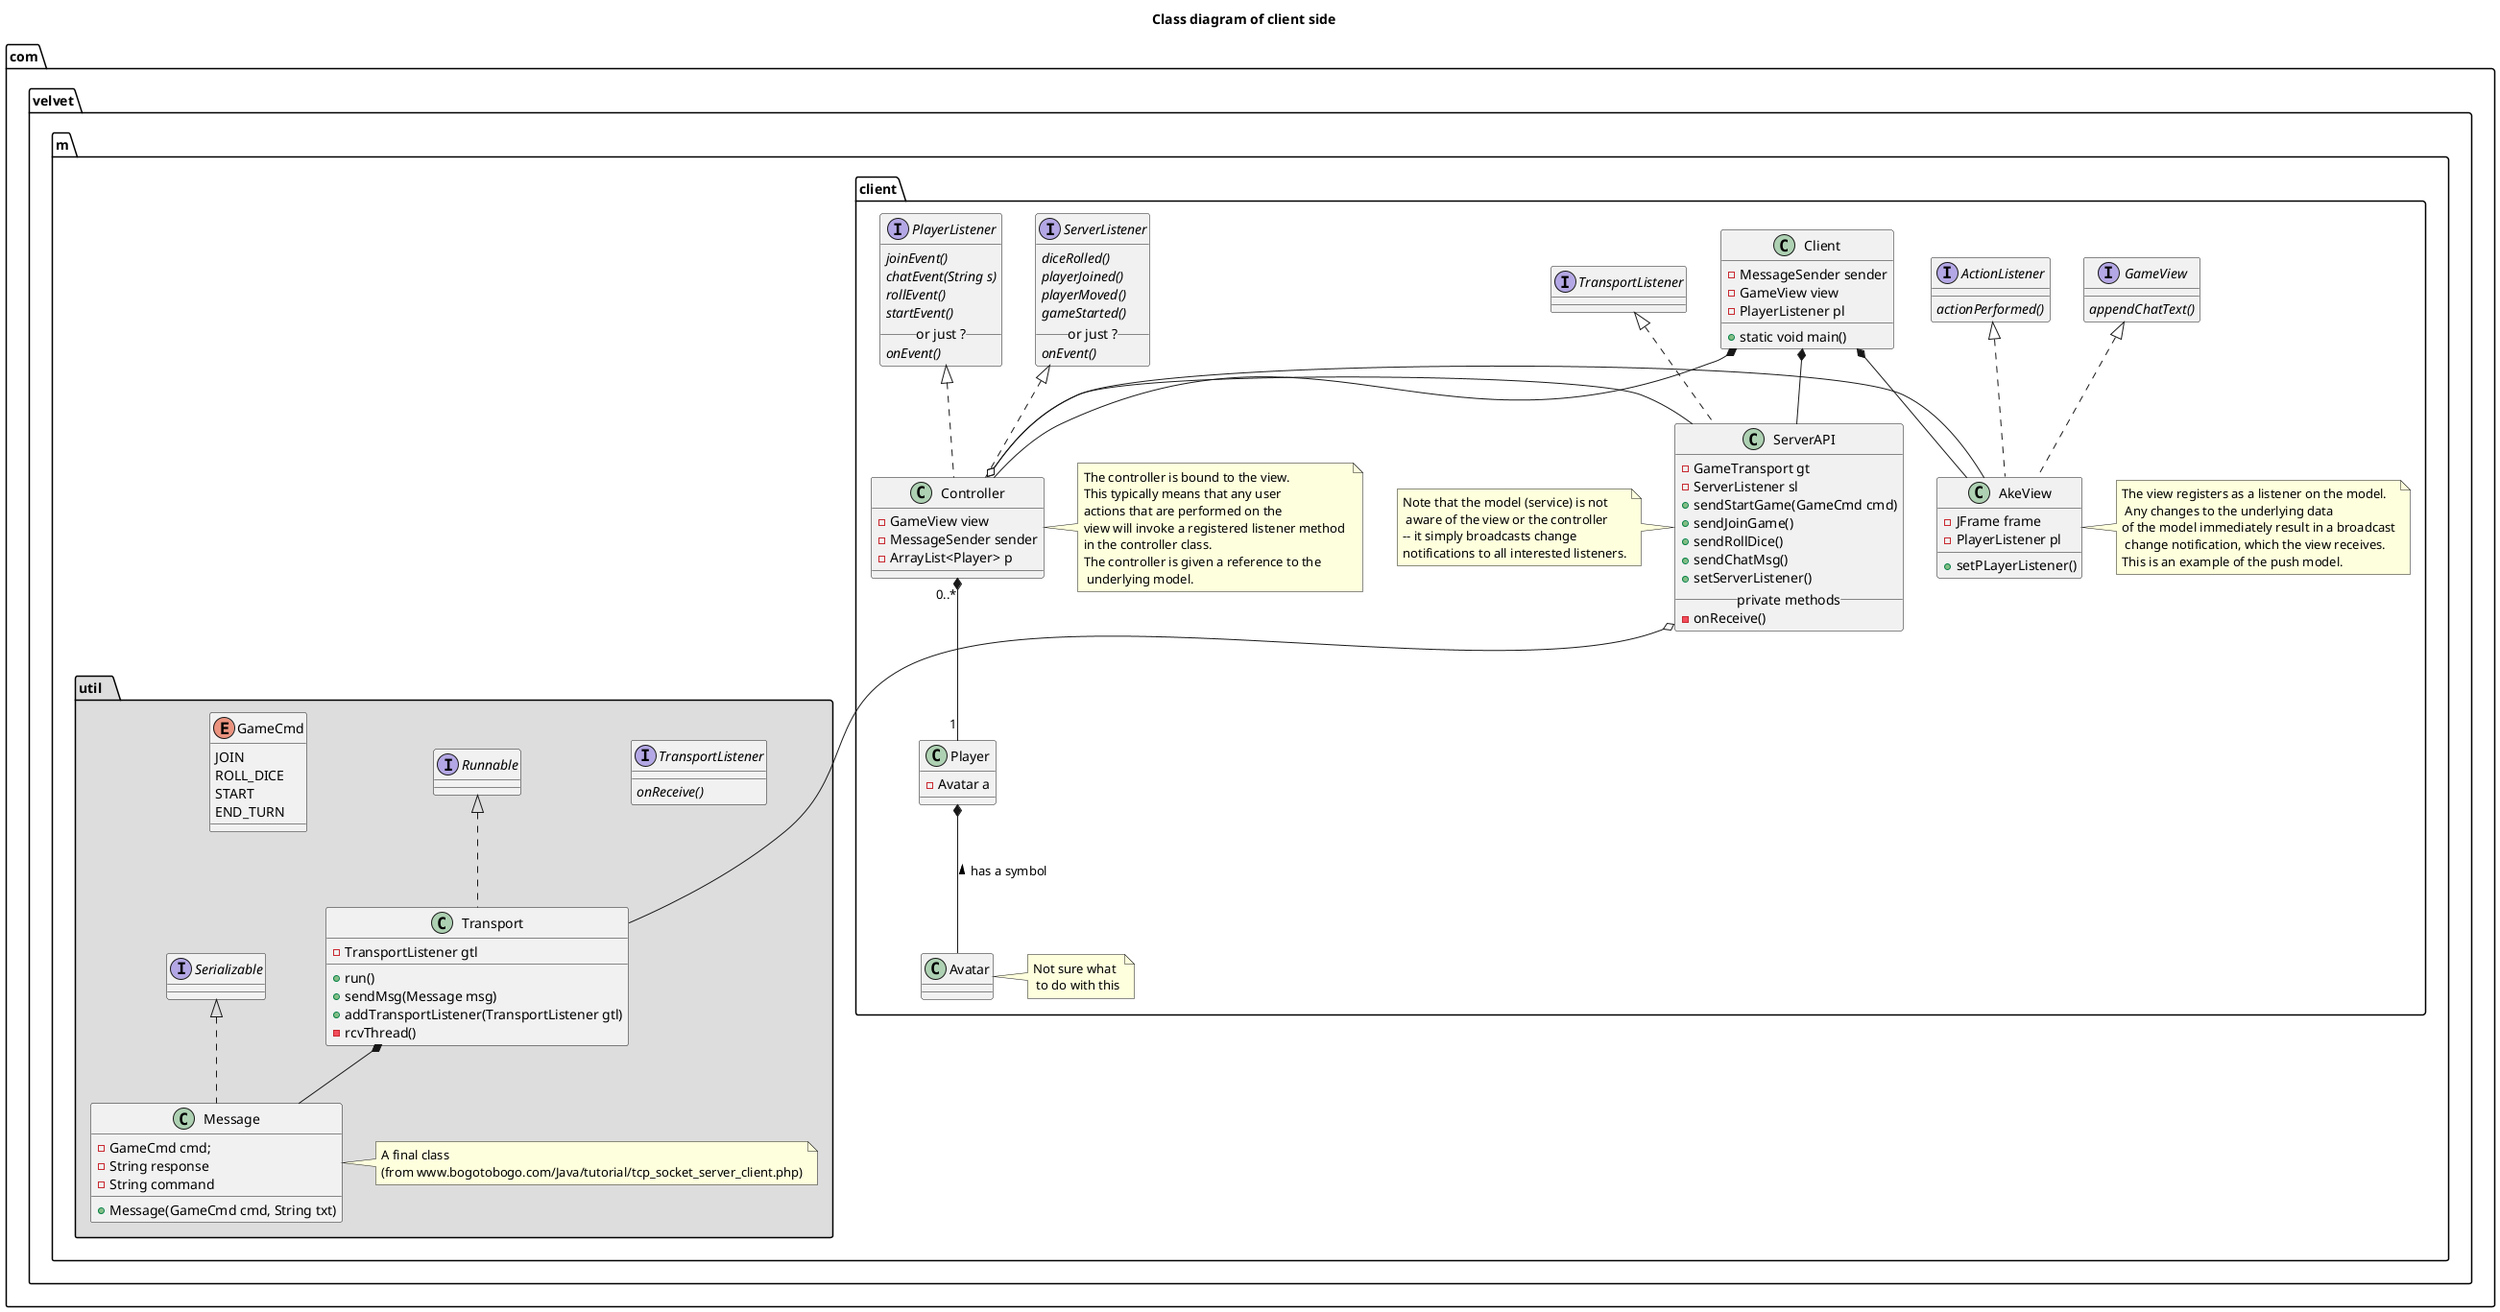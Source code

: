 @startuml

title Class diagram of client side

package com.velvet.m.client {

interface ServerListener{
{abstract} diceRolled()
{abstract} playerJoined()
{abstract} playerMoved()
{abstract} gameStarted()
__ or just ? __
{abstract} onEvent()
}

interface ActionListener {
{abstract} actionPerformed()
}

interface PlayerListener {
{abstract} joinEvent()
{abstract} chatEvent(String s)
{abstract} rollEvent()
{abstract} startEvent()
__ or just ? __
{abstract} onEvent()
}

interface GameView {
{abstract} appendChatText()
}

class Client {
- MessageSender sender
- GameView view
- PlayerListener pl
+ static void main()
}

class Controller implements PlayerListener, ServerListener {
- GameView view
- MessageSender sender
- ArrayList<Player> p
}
note right of Controller: The controller is bound to the view. \nThis typically means that any user \nactions that are performed on the \nview will invoke a registered listener method \nin the controller class. \nThe controller is given a reference to the\n underlying model.

class AkeView implements GameView, ActionListener {
- JFrame frame
- PlayerListener pl
+ setPLayerListener()
}
note right of (AkeView): The view registers as a listener on the model.\n Any changes to the underlying data \nof the model immediately result in a broadcast\n change notification, which the view receives. \nThis is an example of the push model.

class Player {
- Avatar a
}

class Avatar
note right: Not sure what\n to do with this

class ServerAPI implements TransportListener {
- GameTransport gt
- ServerListener sl
+ sendStartGame(GameCmd cmd)
+ sendJoinGame()
+ sendRollDice()
+ sendChatMsg()
+ setServerListener()
__  private methods  __
- onReceive()
}
note left of ServerAPI: Note that the model (service) is not\n aware of the view or the controller \n-- it simply broadcasts change \nnotifications to all interested listeners.

package "com.velvet.m.util   " #DDDDDD {
interface TransportListener {
  {abstract} onReceive()
 }

class Transport implements Runnable {
 - TransportListener gtl
 + run()
 + sendMsg(Message msg)
 + addTransportListener(TransportListener gtl)
 - rcvThread()
 }

 class Message implements Serializable {
  - GameCmd cmd;
  - String response
  - String command
  + Message(GameCmd cmd, String txt)
 }
 note right of Message: A final class \n(from www.bogotobogo.com/Java/tutorial/tcp_socket_server_client.php)

 enum GameCmd {
  JOIN
  ROLL_DICE
  START
  END_TURN
 }
}

Client *-- Controller
Client *-- AkeView
Client *-- ServerAPI
Controller "0..*" *-- "1" Player
Player *-- Avatar : has a symbol <
Controller o- ServerAPI
ServerAPI o--- Transport
Controller o- AkeView
Transport *-- Message




@enduml

